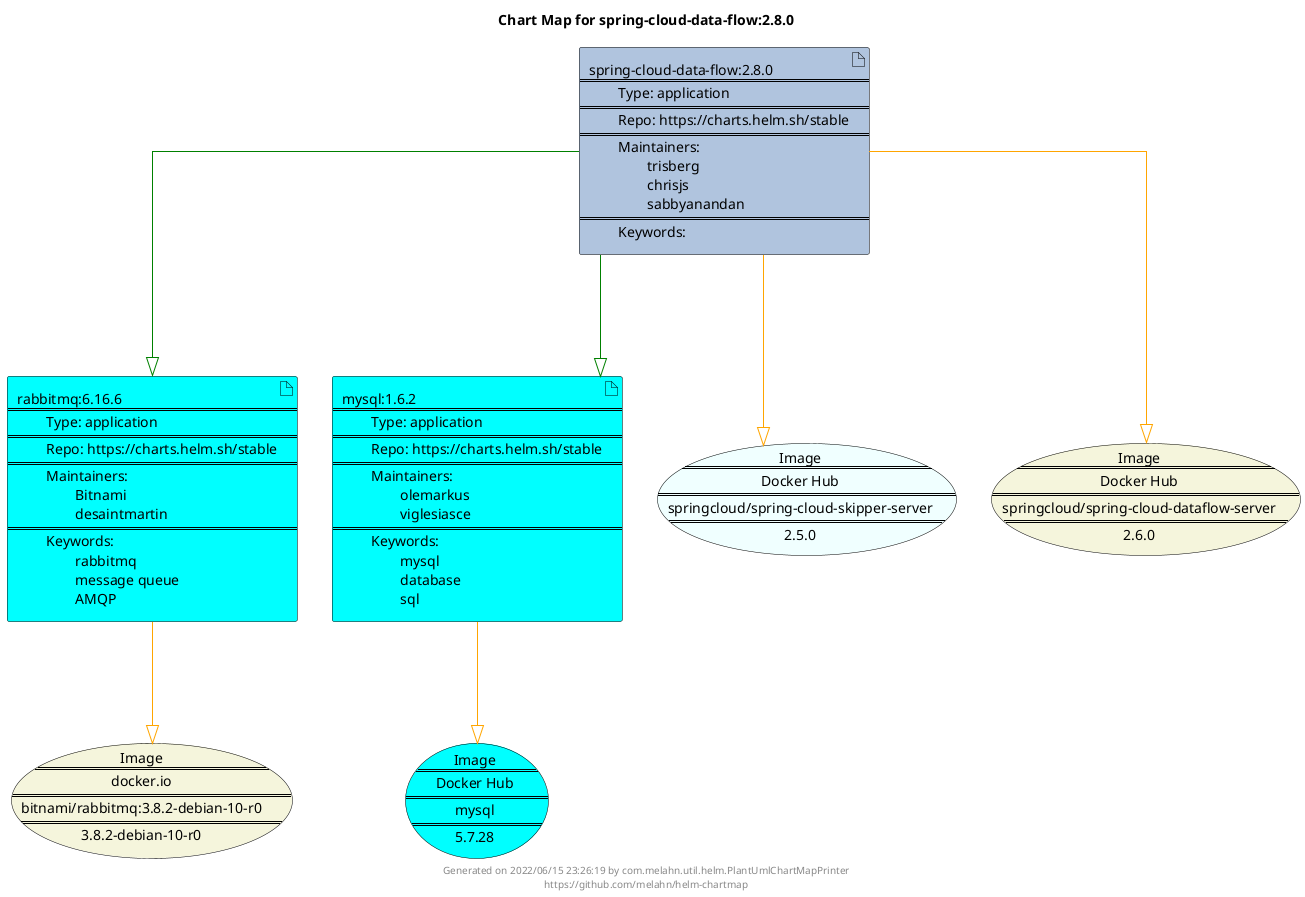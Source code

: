 @startuml
skinparam linetype ortho
skinparam backgroundColor white
skinparam usecaseBorderColor black
skinparam usecaseArrowColor LightSlateGray
skinparam artifactBorderColor black
skinparam artifactArrowColor LightSlateGray

title Chart Map for spring-cloud-data-flow:2.8.0

'There are 3 referenced Helm Charts
artifact "rabbitmq:6.16.6\n====\n\tType: application\n====\n\tRepo: https://charts.helm.sh/stable\n====\n\tMaintainers: \n\t\tBitnami\n\t\tdesaintmartin\n====\n\tKeywords: \n\t\trabbitmq\n\t\tmessage queue\n\t\tAMQP" as rabbitmq_6_16_6 #Aqua
artifact "mysql:1.6.2\n====\n\tType: application\n====\n\tRepo: https://charts.helm.sh/stable\n====\n\tMaintainers: \n\t\tolemarkus\n\t\tviglesiasce\n====\n\tKeywords: \n\t\tmysql\n\t\tdatabase\n\t\tsql" as mysql_1_6_2 #Aqua
artifact "spring-cloud-data-flow:2.8.0\n====\n\tType: application\n====\n\tRepo: https://charts.helm.sh/stable\n====\n\tMaintainers: \n\t\ttrisberg\n\t\tchrisjs\n\t\tsabbyanandan\n====\n\tKeywords: " as spring_cloud_data_flow_2_8_0 #LightSteelBlue

'There are 4 referenced Docker Images
usecase "Image\n====\nDocker Hub\n====\nspringcloud/spring-cloud-skipper-server\n====\n2.5.0" as springcloud_spring_cloud_skipper_server_2_5_0 #Azure
usecase "Image\n====\nDocker Hub\n====\nmysql\n====\n5.7.28" as mysql_5_7_28 #Aqua
usecase "Image\n====\ndocker.io\n====\nbitnami/rabbitmq:3.8.2-debian-10-r0\n====\n3.8.2-debian-10-r0" as docker_io_bitnami_rabbitmq_3_8_2_debian_10_r0 #Beige
usecase "Image\n====\nDocker Hub\n====\nspringcloud/spring-cloud-dataflow-server\n====\n2.6.0" as springcloud_spring_cloud_dataflow_server_2_6_0 #Beige

'Chart Dependencies
spring_cloud_data_flow_2_8_0--[#green]-|>mysql_1_6_2
spring_cloud_data_flow_2_8_0--[#green]-|>rabbitmq_6_16_6
rabbitmq_6_16_6--[#orange]-|>docker_io_bitnami_rabbitmq_3_8_2_debian_10_r0
mysql_1_6_2--[#orange]-|>mysql_5_7_28
spring_cloud_data_flow_2_8_0--[#orange]-|>springcloud_spring_cloud_skipper_server_2_5_0
spring_cloud_data_flow_2_8_0--[#orange]-|>springcloud_spring_cloud_dataflow_server_2_6_0

center footer Generated on 2022/06/15 23:26:19 by com.melahn.util.helm.PlantUmlChartMapPrinter\nhttps://github.com/melahn/helm-chartmap
@enduml
